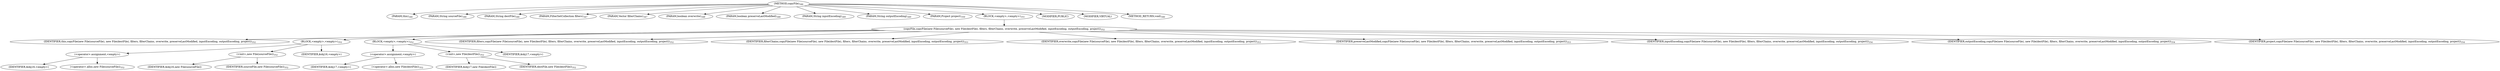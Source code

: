 digraph "copyFile" {  
"411" [label = <(METHOD,copyFile)<SUB>346</SUB>> ]
"22" [label = <(PARAM,this)<SUB>346</SUB>> ]
"412" [label = <(PARAM,String sourceFile)<SUB>346</SUB>> ]
"413" [label = <(PARAM,String destFile)<SUB>346</SUB>> ]
"414" [label = <(PARAM,FilterSetCollection filters)<SUB>347</SUB>> ]
"415" [label = <(PARAM,Vector filterChains)<SUB>347</SUB>> ]
"416" [label = <(PARAM,boolean overwrite)<SUB>348</SUB>> ]
"417" [label = <(PARAM,boolean preserveLastModified)<SUB>348</SUB>> ]
"418" [label = <(PARAM,String inputEncoding)<SUB>349</SUB>> ]
"419" [label = <(PARAM,String outputEncoding)<SUB>349</SUB>> ]
"420" [label = <(PARAM,Project project)<SUB>350</SUB>> ]
"421" [label = <(BLOCK,&lt;empty&gt;,&lt;empty&gt;)<SUB>351</SUB>> ]
"422" [label = <(copyFile,copyFile(new File(sourceFile), new File(destFile), filters, filterChains, overwrite, preserveLastModified, inputEncoding, outputEncoding, project))<SUB>352</SUB>> ]
"21" [label = <(IDENTIFIER,this,copyFile(new File(sourceFile), new File(destFile), filters, filterChains, overwrite, preserveLastModified, inputEncoding, outputEncoding, project))<SUB>352</SUB>> ]
"423" [label = <(BLOCK,&lt;empty&gt;,&lt;empty&gt;)<SUB>352</SUB>> ]
"424" [label = <(&lt;operator&gt;.assignment,&lt;empty&gt;)> ]
"425" [label = <(IDENTIFIER,$obj16,&lt;empty&gt;)> ]
"426" [label = <(&lt;operator&gt;.alloc,new File(sourceFile))<SUB>352</SUB>> ]
"427" [label = <(&lt;init&gt;,new File(sourceFile))<SUB>352</SUB>> ]
"428" [label = <(IDENTIFIER,$obj16,new File(sourceFile))> ]
"429" [label = <(IDENTIFIER,sourceFile,new File(sourceFile))<SUB>352</SUB>> ]
"430" [label = <(IDENTIFIER,$obj16,&lt;empty&gt;)> ]
"431" [label = <(BLOCK,&lt;empty&gt;,&lt;empty&gt;)<SUB>352</SUB>> ]
"432" [label = <(&lt;operator&gt;.assignment,&lt;empty&gt;)> ]
"433" [label = <(IDENTIFIER,$obj17,&lt;empty&gt;)> ]
"434" [label = <(&lt;operator&gt;.alloc,new File(destFile))<SUB>352</SUB>> ]
"435" [label = <(&lt;init&gt;,new File(destFile))<SUB>352</SUB>> ]
"436" [label = <(IDENTIFIER,$obj17,new File(destFile))> ]
"437" [label = <(IDENTIFIER,destFile,new File(destFile))<SUB>352</SUB>> ]
"438" [label = <(IDENTIFIER,$obj17,&lt;empty&gt;)> ]
"439" [label = <(IDENTIFIER,filters,copyFile(new File(sourceFile), new File(destFile), filters, filterChains, overwrite, preserveLastModified, inputEncoding, outputEncoding, project))<SUB>352</SUB>> ]
"440" [label = <(IDENTIFIER,filterChains,copyFile(new File(sourceFile), new File(destFile), filters, filterChains, overwrite, preserveLastModified, inputEncoding, outputEncoding, project))<SUB>353</SUB>> ]
"441" [label = <(IDENTIFIER,overwrite,copyFile(new File(sourceFile), new File(destFile), filters, filterChains, overwrite, preserveLastModified, inputEncoding, outputEncoding, project))<SUB>353</SUB>> ]
"442" [label = <(IDENTIFIER,preserveLastModified,copyFile(new File(sourceFile), new File(destFile), filters, filterChains, overwrite, preserveLastModified, inputEncoding, outputEncoding, project))<SUB>353</SUB>> ]
"443" [label = <(IDENTIFIER,inputEncoding,copyFile(new File(sourceFile), new File(destFile), filters, filterChains, overwrite, preserveLastModified, inputEncoding, outputEncoding, project))<SUB>354</SUB>> ]
"444" [label = <(IDENTIFIER,outputEncoding,copyFile(new File(sourceFile), new File(destFile), filters, filterChains, overwrite, preserveLastModified, inputEncoding, outputEncoding, project))<SUB>354</SUB>> ]
"445" [label = <(IDENTIFIER,project,copyFile(new File(sourceFile), new File(destFile), filters, filterChains, overwrite, preserveLastModified, inputEncoding, outputEncoding, project))<SUB>354</SUB>> ]
"446" [label = <(MODIFIER,PUBLIC)> ]
"447" [label = <(MODIFIER,VIRTUAL)> ]
"448" [label = <(METHOD_RETURN,void)<SUB>346</SUB>> ]
  "411" -> "22" 
  "411" -> "412" 
  "411" -> "413" 
  "411" -> "414" 
  "411" -> "415" 
  "411" -> "416" 
  "411" -> "417" 
  "411" -> "418" 
  "411" -> "419" 
  "411" -> "420" 
  "411" -> "421" 
  "411" -> "446" 
  "411" -> "447" 
  "411" -> "448" 
  "421" -> "422" 
  "422" -> "21" 
  "422" -> "423" 
  "422" -> "431" 
  "422" -> "439" 
  "422" -> "440" 
  "422" -> "441" 
  "422" -> "442" 
  "422" -> "443" 
  "422" -> "444" 
  "422" -> "445" 
  "423" -> "424" 
  "423" -> "427" 
  "423" -> "430" 
  "424" -> "425" 
  "424" -> "426" 
  "427" -> "428" 
  "427" -> "429" 
  "431" -> "432" 
  "431" -> "435" 
  "431" -> "438" 
  "432" -> "433" 
  "432" -> "434" 
  "435" -> "436" 
  "435" -> "437" 
}
